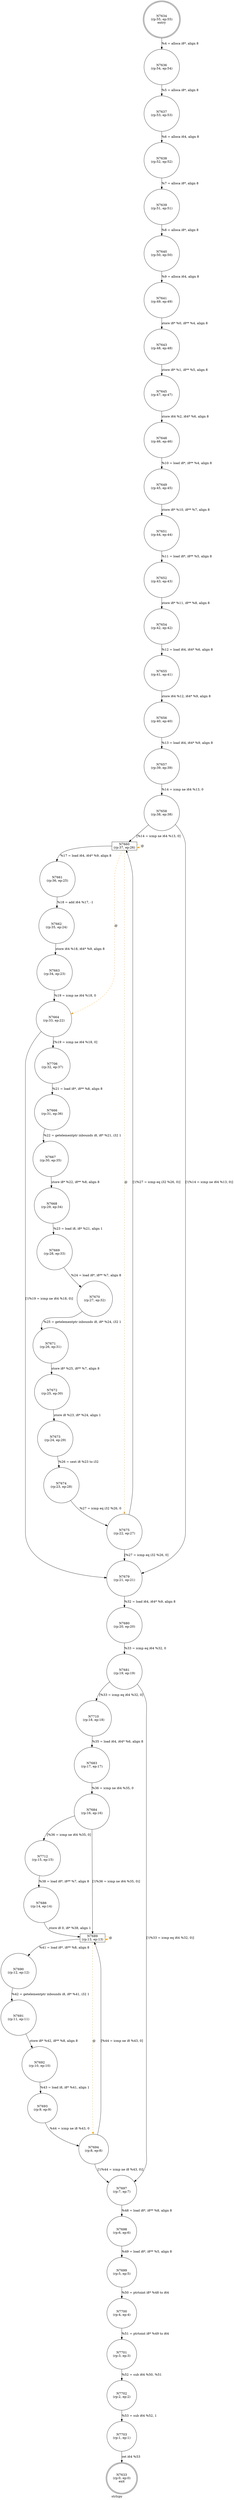 digraph strlcpy {
label="strlcpy"
7633 [label="N7633\n(rp:0, ep:0)\nexit", shape="doublecircle"]
7634 [label="N7634\n(rp:55, ep:55)\nentry", shape="doublecircle"]
7634 -> 7636 [label="%4 = alloca i8*, align 8"]
7636 [label="N7636\n(rp:54, ep:54)", shape="circle"]
7636 -> 7637 [label="%5 = alloca i8*, align 8"]
7637 [label="N7637\n(rp:53, ep:53)", shape="circle"]
7637 -> 7638 [label="%6 = alloca i64, align 8"]
7638 [label="N7638\n(rp:52, ep:52)", shape="circle"]
7638 -> 7639 [label="%7 = alloca i8*, align 8"]
7639 [label="N7639\n(rp:51, ep:51)", shape="circle"]
7639 -> 7640 [label="%8 = alloca i8*, align 8"]
7640 [label="N7640\n(rp:50, ep:50)", shape="circle"]
7640 -> 7641 [label="%9 = alloca i64, align 8"]
7641 [label="N7641\n(rp:49, ep:49)", shape="circle"]
7641 -> 7643 [label="store i8* %0, i8** %4, align 8"]
7643 [label="N7643\n(rp:48, ep:48)", shape="circle"]
7643 -> 7645 [label="store i8* %1, i8** %5, align 8"]
7645 [label="N7645\n(rp:47, ep:47)", shape="circle"]
7645 -> 7648 [label="store i64 %2, i64* %6, align 8"]
7648 [label="N7648\n(rp:46, ep:46)", shape="circle"]
7648 -> 7649 [label="%10 = load i8*, i8** %4, align 8"]
7649 [label="N7649\n(rp:45, ep:45)", shape="circle"]
7649 -> 7651 [label="store i8* %10, i8** %7, align 8"]
7651 [label="N7651\n(rp:44, ep:44)", shape="circle"]
7651 -> 7652 [label="%11 = load i8*, i8** %5, align 8"]
7652 [label="N7652\n(rp:43, ep:43)", shape="circle"]
7652 -> 7654 [label="store i8* %11, i8** %8, align 8"]
7654 [label="N7654\n(rp:42, ep:42)", shape="circle"]
7654 -> 7655 [label="%12 = load i64, i64* %6, align 8"]
7655 [label="N7655\n(rp:41, ep:41)", shape="circle"]
7655 -> 7656 [label="store i64 %12, i64* %9, align 8"]
7656 [label="N7656\n(rp:40, ep:40)", shape="circle"]
7656 -> 7657 [label="%13 = load i64, i64* %9, align 8"]
7657 [label="N7657\n(rp:39, ep:39)", shape="circle"]
7657 -> 7658 [label="%14 = icmp ne i64 %13, 0"]
7658 [label="N7658\n(rp:38, ep:38)", shape="circle"]
7658 -> 7660 [label="[%14 = icmp ne i64 %13, 0]"]
7658 -> 7679 [label="[!(%14 = icmp ne i64 %13, 0)]"]
7660 [label="N7660\n(rp:37, ep:26)", shape="box"]
7660 -> 7661 [label="%17 = load i64, i64* %9, align 8"]
7660 -> 7660 [label="@", style="dashed", color="orange"]
7660 -> 7664 [label="@", style="dashed", color="orange"]
7660 -> 7675 [label="@", style="dashed", color="orange"]
7661 [label="N7661\n(rp:36, ep:25)", shape="circle"]
7661 -> 7662 [label="%18 = add i64 %17, -1"]
7662 [label="N7662\n(rp:35, ep:24)", shape="circle"]
7662 -> 7663 [label="store i64 %18, i64* %9, align 8"]
7663 [label="N7663\n(rp:34, ep:23)", shape="circle"]
7663 -> 7664 [label="%19 = icmp ne i64 %18, 0"]
7664 [label="N7664\n(rp:33, ep:22)", shape="circle"]
7664 -> 7706 [label="[%19 = icmp ne i64 %18, 0]"]
7664 -> 7679 [label="[!(%19 = icmp ne i64 %18, 0)]"]
7666 [label="N7666\n(rp:31, ep:36)", shape="circle"]
7666 -> 7667 [label="%22 = getelementptr inbounds i8, i8* %21, i32 1"]
7667 [label="N7667\n(rp:30, ep:35)", shape="circle"]
7667 -> 7668 [label="store i8* %22, i8** %8, align 8"]
7668 [label="N7668\n(rp:29, ep:34)", shape="circle"]
7668 -> 7669 [label="%23 = load i8, i8* %21, align 1"]
7669 [label="N7669\n(rp:28, ep:33)", shape="circle"]
7669 -> 7670 [label="%24 = load i8*, i8** %7, align 8"]
7670 [label="N7670\n(rp:27, ep:32)", shape="circle"]
7670 -> 7671 [label="%25 = getelementptr inbounds i8, i8* %24, i32 1"]
7671 [label="N7671\n(rp:26, ep:31)", shape="circle"]
7671 -> 7672 [label="store i8* %25, i8** %7, align 8"]
7672 [label="N7672\n(rp:25, ep:30)", shape="circle"]
7672 -> 7673 [label="store i8 %23, i8* %24, align 1"]
7673 [label="N7673\n(rp:24, ep:29)", shape="circle"]
7673 -> 7674 [label="%26 = sext i8 %23 to i32"]
7674 [label="N7674\n(rp:23, ep:28)", shape="circle"]
7674 -> 7675 [label="%27 = icmp eq i32 %26, 0"]
7675 [label="N7675\n(rp:22, ep:27)", shape="circle"]
7675 -> 7679 [label="[%27 = icmp eq i32 %26, 0]"]
7675 -> 7660 [label="[!(%27 = icmp eq i32 %26, 0)]"]
7679 [label="N7679\n(rp:21, ep:21)", shape="circle"]
7679 -> 7680 [label="%32 = load i64, i64* %9, align 8"]
7680 [label="N7680\n(rp:20, ep:20)", shape="circle"]
7680 -> 7681 [label="%33 = icmp eq i64 %32, 0"]
7681 [label="N7681\n(rp:19, ep:19)", shape="circle"]
7681 -> 7710 [label="[%33 = icmp eq i64 %32, 0]"]
7681 -> 7697 [label="[!(%33 = icmp eq i64 %32, 0)]"]
7683 [label="N7683\n(rp:17, ep:17)", shape="circle"]
7683 -> 7684 [label="%36 = icmp ne i64 %35, 0"]
7684 [label="N7684\n(rp:16, ep:16)", shape="circle"]
7684 -> 7712 [label="[%36 = icmp ne i64 %35, 0]"]
7684 -> 7689 [label="[!(%36 = icmp ne i64 %35, 0)]"]
7686 [label="N7686\n(rp:14, ep:14)", shape="circle"]
7686 -> 7689 [label="store i8 0, i8* %38, align 1"]
7689 [label="N7689\n(rp:13, ep:13)", shape="box"]
7689 -> 7690 [label="%41 = load i8*, i8** %8, align 8"]
7689 -> 7689 [label="@", style="dashed", color="orange"]
7689 -> 7694 [label="@", style="dashed", color="orange"]
7690 [label="N7690\n(rp:12, ep:12)", shape="circle"]
7690 -> 7691 [label="%42 = getelementptr inbounds i8, i8* %41, i32 1"]
7691 [label="N7691\n(rp:11, ep:11)", shape="circle"]
7691 -> 7692 [label="store i8* %42, i8** %8, align 8"]
7692 [label="N7692\n(rp:10, ep:10)", shape="circle"]
7692 -> 7693 [label="%43 = load i8, i8* %41, align 1"]
7693 [label="N7693\n(rp:9, ep:9)", shape="circle"]
7693 -> 7694 [label="%44 = icmp ne i8 %43, 0"]
7694 [label="N7694\n(rp:8, ep:8)", shape="circle"]
7694 -> 7689 [label="[%44 = icmp ne i8 %43, 0]"]
7694 -> 7697 [label="[!(%44 = icmp ne i8 %43, 0)]"]
7697 [label="N7697\n(rp:7, ep:7)", shape="circle"]
7697 -> 7698 [label="%48 = load i8*, i8** %8, align 8"]
7698 [label="N7698\n(rp:6, ep:6)", shape="circle"]
7698 -> 7699 [label="%49 = load i8*, i8** %5, align 8"]
7699 [label="N7699\n(rp:5, ep:5)", shape="circle"]
7699 -> 7700 [label="%50 = ptrtoint i8* %48 to i64"]
7700 [label="N7700\n(rp:4, ep:4)", shape="circle"]
7700 -> 7701 [label="%51 = ptrtoint i8* %49 to i64"]
7701 [label="N7701\n(rp:3, ep:3)", shape="circle"]
7701 -> 7702 [label="%52 = sub i64 %50, %51"]
7702 [label="N7702\n(rp:2, ep:2)", shape="circle"]
7702 -> 7703 [label="%53 = sub i64 %52, 1"]
7703 [label="N7703\n(rp:1, ep:1)", shape="circle"]
7703 -> 7633 [label="ret i64 %53"]
7706 [label="N7706\n(rp:32, ep:37)", shape="circle"]
7706 -> 7666 [label="%21 = load i8*, i8** %8, align 8"]
7710 [label="N7710\n(rp:18, ep:18)", shape="circle"]
7710 -> 7683 [label="%35 = load i64, i64* %6, align 8"]
7712 [label="N7712\n(rp:15, ep:15)", shape="circle"]
7712 -> 7686 [label="%38 = load i8*, i8** %7, align 8"]
}
